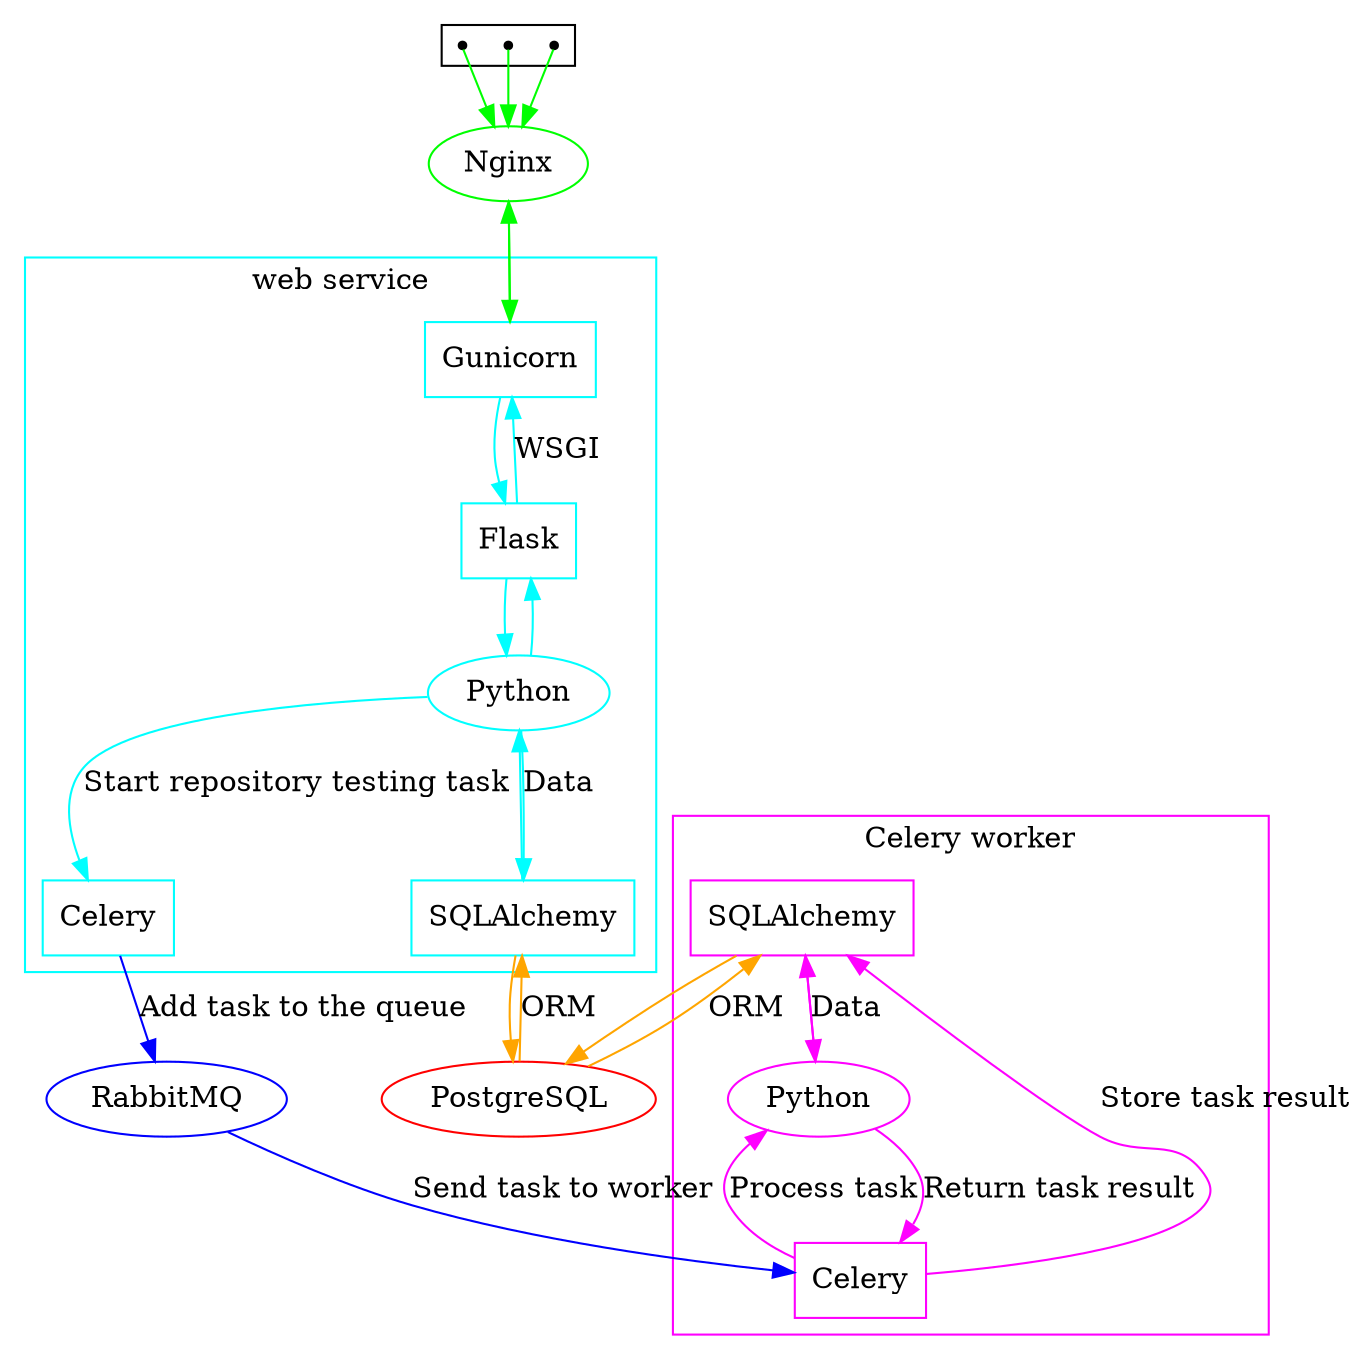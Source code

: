 digraph G {
    subgraph cluster_users {
        user_1 [label = "User", shape = "point"];
        user_2 [label = "User", shape = "point"];
        user_3 [label = "User", shape = "point"];
    }
    nginx [label = "Nginx", color = "green"];

    subgraph cluster_client {
        label = "web service";
        color = "cyan";

        gunicorn [label = "Gunicorn", color = "cyan", shape = "box"];
        flask [label = "Flask", color = "cyan", shape= "box"];
        python_client [label = "Python", color = "cyan"];
        sqlalchemy_client [label = "SQLAlchemy", shape = "box", color = "cyan"];
        celery_client [label = "Celery", shape = "box", color = "cyan"];

        gunicorn -> flask [color = "cyan"];
        flask -> gunicorn [color = "cyan", label = "WSGI"];
        flask -> python_client [color = "cyan"];
        python_client -> flask [color = "cyan"];
        python_client -> celery_client [color = "cyan", label = "Start repository testing task"];

        python_client -> sqlalchemy_client [color = "cyan", label = "Data"];
        sqlalchemy_client -> python_client [color = "cyan"];
    }

    
    subgraph cluster_worker {
        color = "magenta";
        label = "Celery worker";

	sqlalchemy_worker [label = "SQLAlchemy", color = "magenta", shape = "box"];
        celery_worker [label = "Celery", shape = "box", color = "magenta"];
        python_worker [label = "Python", color = "magenta"];

        python_worker -> sqlalchemy_worker [color = "magenta", label = "Data"];
        sqlalchemy_worker -> python_worker [color = "magenta"];

        celery_worker -> python_worker [color = "magenta", label = "Process task"];
        python_worker -> celery_worker [color = "magenta", label = "Return task result"];
        celery_worker -> sqlalchemy_worker [color = "magenta", label = "Store task result"];
    }

    postgres [label = "PostgreSQL", color = "red"];
    rabbitmq [label = "RabbitMQ", color = "blue"];

    postgres -> sqlalchemy_worker [color = "orange", label = "ORM"];
    sqlalchemy_worker -> postgres [color = "orange"];

    postgres -> sqlalchemy_client [color = "orange", label = "ORM"];
    sqlalchemy_client -> postgres [color = "orange"];
    
    user_1 -> nginx [color = "green"];
    user_2 -> nginx [color = "green"];
    user_3 -> nginx [color = "green"];

    gunicorn -> nginx -> gunicorn [color = "green"];    

    celery_client -> rabbitmq [color = "blue", label = "Add task to the queue"];
    rabbitmq -> celery_worker [color = "blue", label = "Send task to worker"];
}

